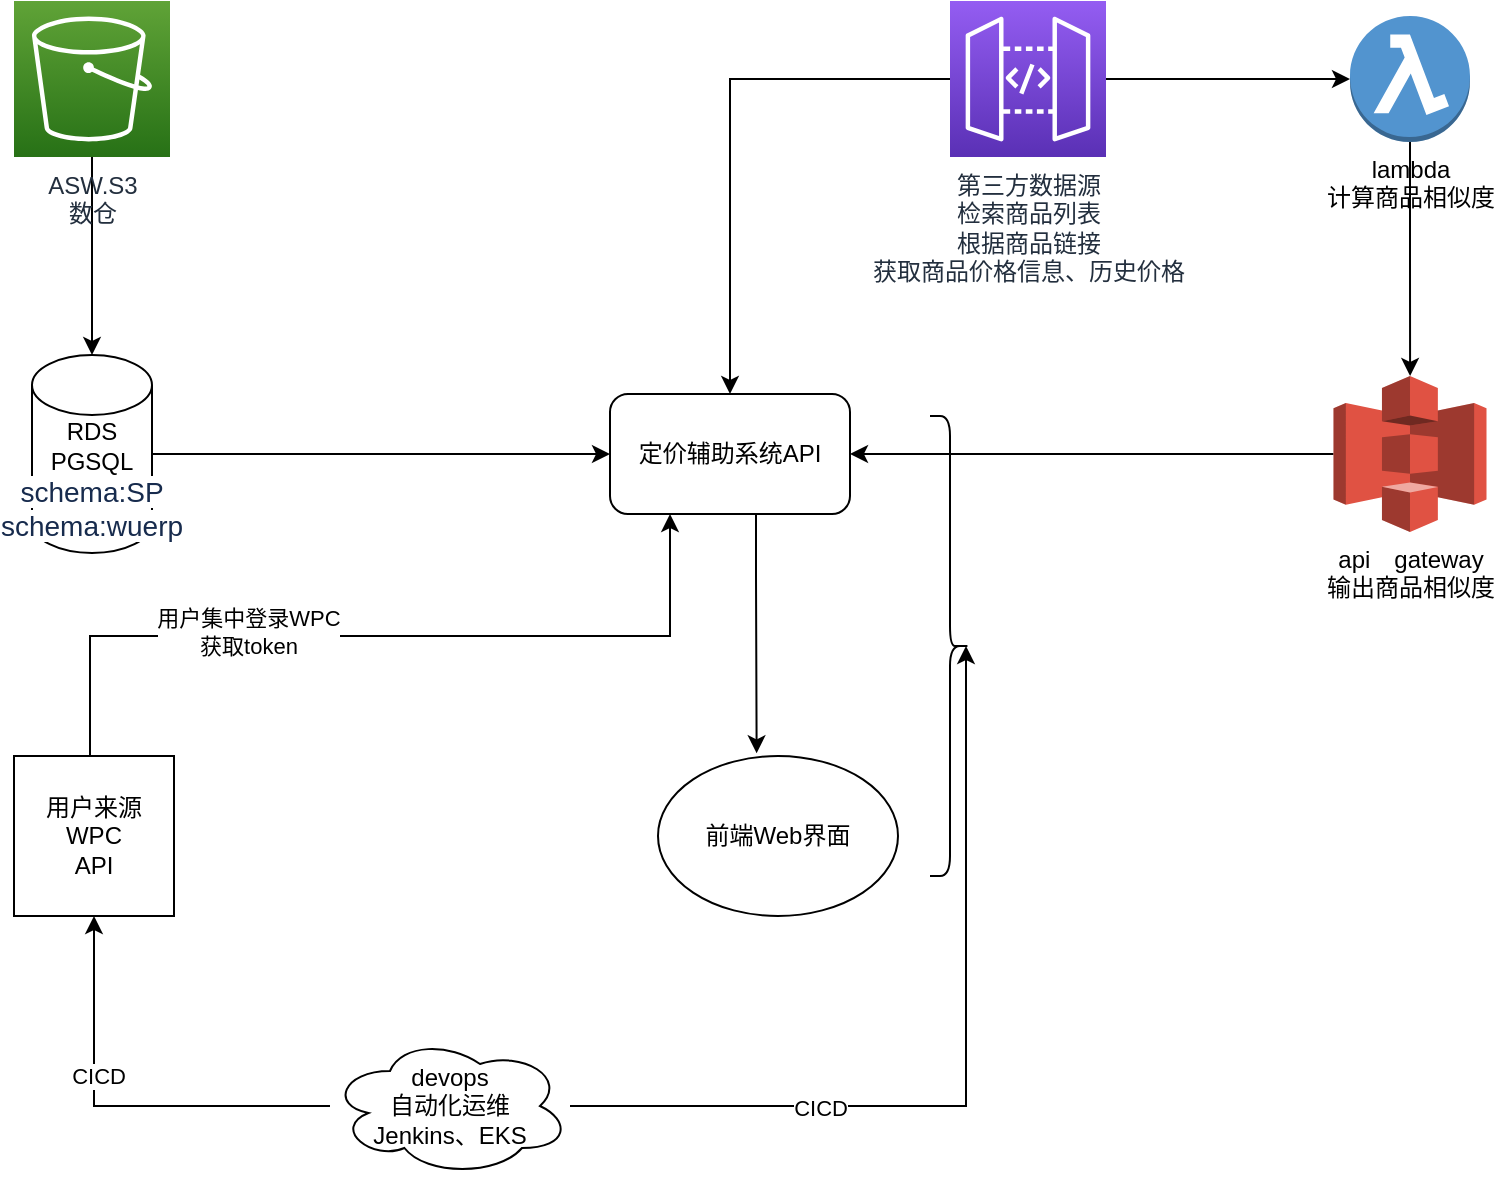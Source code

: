 <mxfile version="14.5.1" type="github">
  <diagram id="cYfa8lgzgTLfVm2sliMU" name="第 1 页">
    <mxGraphModel dx="1022" dy="437" grid="1" gridSize="10" guides="1" tooltips="1" connect="1" arrows="1" fold="1" page="1" pageScale="1" pageWidth="827" pageHeight="1169" math="0" shadow="0">
      <root>
        <mxCell id="0" />
        <mxCell id="1" parent="0" />
        <mxCell id="G8hUHB8uOq_SmMZOWIxZ-6" style="edgeStyle=orthogonalEdgeStyle;rounded=0;orthogonalLoop=1;jettySize=auto;html=1;" parent="1" source="G8hUHB8uOq_SmMZOWIxZ-1" target="G8hUHB8uOq_SmMZOWIxZ-3" edge="1">
          <mxGeometry relative="1" as="geometry">
            <Array as="points">
              <mxPoint x="70" y="340" />
              <mxPoint x="360" y="340" />
            </Array>
          </mxGeometry>
        </mxCell>
        <mxCell id="G8hUHB8uOq_SmMZOWIxZ-7" value="用户集中登录WPC&lt;br&gt;获取token" style="edgeLabel;html=1;align=center;verticalAlign=middle;resizable=0;points=[];" parent="G8hUHB8uOq_SmMZOWIxZ-6" vertex="1" connectable="0">
          <mxGeometry x="-0.326" y="2" relative="1" as="geometry">
            <mxPoint as="offset" />
          </mxGeometry>
        </mxCell>
        <mxCell id="G8hUHB8uOq_SmMZOWIxZ-1" value="用户来源&lt;br&gt;WPC&lt;br&gt;API" style="whiteSpace=wrap;html=1;aspect=fixed;" parent="1" vertex="1">
          <mxGeometry x="32" y="400" width="80" height="80" as="geometry" />
        </mxCell>
        <mxCell id="p6i0D4iLJgfQIYey-O3B-26" style="edgeStyle=orthogonalEdgeStyle;rounded=0;orthogonalLoop=1;jettySize=auto;html=1;entryX=0.411;entryY=-0.017;entryDx=0;entryDy=0;entryPerimeter=0;" edge="1" parent="1" source="G8hUHB8uOq_SmMZOWIxZ-3" target="G8hUHB8uOq_SmMZOWIxZ-4">
          <mxGeometry relative="1" as="geometry">
            <Array as="points">
              <mxPoint x="403" y="310" />
              <mxPoint x="403" y="310" />
            </Array>
          </mxGeometry>
        </mxCell>
        <mxCell id="G8hUHB8uOq_SmMZOWIxZ-3" value="定价辅助系统API" style="rounded=1;whiteSpace=wrap;html=1;" parent="1" vertex="1">
          <mxGeometry x="330" y="219" width="120" height="60" as="geometry" />
        </mxCell>
        <mxCell id="G8hUHB8uOq_SmMZOWIxZ-4" value="前端Web界面" style="ellipse;whiteSpace=wrap;html=1;" parent="1" vertex="1">
          <mxGeometry x="354" y="400" width="120" height="80" as="geometry" />
        </mxCell>
        <mxCell id="p6i0D4iLJgfQIYey-O3B-11" style="edgeStyle=orthogonalEdgeStyle;rounded=0;orthogonalLoop=1;jettySize=auto;html=1;entryX=0;entryY=0.5;entryDx=0;entryDy=0;" edge="1" parent="1" source="G8hUHB8uOq_SmMZOWIxZ-5" target="G8hUHB8uOq_SmMZOWIxZ-3">
          <mxGeometry relative="1" as="geometry" />
        </mxCell>
        <mxCell id="G8hUHB8uOq_SmMZOWIxZ-5" value="RDS&lt;br&gt;PGSQL&lt;br&gt;&lt;span style=&quot;color: rgb(23 , 43 , 77) ; font-size: 14px ; text-align: left ; background-color: rgb(255 , 255 , 255)&quot;&gt;schema:SP&lt;br&gt;schema:wuerp&lt;br&gt;&lt;/span&gt;" style="shape=cylinder3;whiteSpace=wrap;html=1;boundedLbl=1;backgroundOutline=1;size=15;" parent="1" vertex="1">
          <mxGeometry x="41" y="199.5" width="60" height="99" as="geometry" />
        </mxCell>
        <mxCell id="p6i0D4iLJgfQIYey-O3B-18" style="edgeStyle=orthogonalEdgeStyle;rounded=0;orthogonalLoop=1;jettySize=auto;html=1;entryX=0.5;entryY=1;entryDx=0;entryDy=0;" edge="1" parent="1" source="G8hUHB8uOq_SmMZOWIxZ-23" target="G8hUHB8uOq_SmMZOWIxZ-1">
          <mxGeometry relative="1" as="geometry" />
        </mxCell>
        <mxCell id="p6i0D4iLJgfQIYey-O3B-22" value="CICD" style="edgeLabel;html=1;align=center;verticalAlign=middle;resizable=0;points=[];" vertex="1" connectable="0" parent="p6i0D4iLJgfQIYey-O3B-18">
          <mxGeometry x="0.247" y="-2" relative="1" as="geometry">
            <mxPoint as="offset" />
          </mxGeometry>
        </mxCell>
        <mxCell id="p6i0D4iLJgfQIYey-O3B-38" style="edgeStyle=orthogonalEdgeStyle;rounded=0;orthogonalLoop=1;jettySize=auto;html=1;entryX=0.1;entryY=0.5;entryDx=0;entryDy=0;entryPerimeter=0;" edge="1" parent="1" source="G8hUHB8uOq_SmMZOWIxZ-23" target="p6i0D4iLJgfQIYey-O3B-37">
          <mxGeometry relative="1" as="geometry" />
        </mxCell>
        <mxCell id="p6i0D4iLJgfQIYey-O3B-39" value="CICD" style="edgeLabel;html=1;align=center;verticalAlign=middle;resizable=0;points=[];" vertex="1" connectable="0" parent="p6i0D4iLJgfQIYey-O3B-38">
          <mxGeometry x="-0.415" y="-1" relative="1" as="geometry">
            <mxPoint as="offset" />
          </mxGeometry>
        </mxCell>
        <mxCell id="G8hUHB8uOq_SmMZOWIxZ-23" value="devops&lt;br&gt;自动化运维&lt;br&gt;Jenkins、EKS" style="ellipse;shape=cloud;whiteSpace=wrap;html=1;" parent="1" vertex="1">
          <mxGeometry x="190" y="540" width="120" height="70" as="geometry" />
        </mxCell>
        <mxCell id="p6i0D4iLJgfQIYey-O3B-17" style="edgeStyle=orthogonalEdgeStyle;rounded=0;orthogonalLoop=1;jettySize=auto;html=1;entryX=0.5;entryY=0;entryDx=0;entryDy=0;entryPerimeter=0;" edge="1" parent="1" source="p6i0D4iLJgfQIYey-O3B-2" target="G8hUHB8uOq_SmMZOWIxZ-5">
          <mxGeometry relative="1" as="geometry" />
        </mxCell>
        <mxCell id="p6i0D4iLJgfQIYey-O3B-2" value="ASW.S3&lt;br&gt;数仓" style="points=[[0,0,0],[0.25,0,0],[0.5,0,0],[0.75,0,0],[1,0,0],[0,1,0],[0.25,1,0],[0.5,1,0],[0.75,1,0],[1,1,0],[0,0.25,0],[0,0.5,0],[0,0.75,0],[1,0.25,0],[1,0.5,0],[1,0.75,0]];outlineConnect=0;fontColor=#232F3E;gradientColor=#60A337;gradientDirection=north;fillColor=#277116;strokeColor=#ffffff;dashed=0;verticalLabelPosition=bottom;verticalAlign=top;align=center;html=1;fontSize=12;fontStyle=0;aspect=fixed;shape=mxgraph.aws4.resourceIcon;resIcon=mxgraph.aws4.s3;" vertex="1" parent="1">
          <mxGeometry x="32" y="22.5" width="78" height="78" as="geometry" />
        </mxCell>
        <mxCell id="p6i0D4iLJgfQIYey-O3B-41" style="edgeStyle=orthogonalEdgeStyle;rounded=0;orthogonalLoop=1;jettySize=auto;html=1;entryX=1;entryY=0.5;entryDx=0;entryDy=0;" edge="1" parent="1" source="p6i0D4iLJgfQIYey-O3B-4" target="G8hUHB8uOq_SmMZOWIxZ-3">
          <mxGeometry relative="1" as="geometry" />
        </mxCell>
        <mxCell id="p6i0D4iLJgfQIYey-O3B-4" value="api　gateway&lt;br&gt;输出商品相似度" style="outlineConnect=0;dashed=0;verticalLabelPosition=bottom;verticalAlign=top;align=center;html=1;shape=mxgraph.aws3.s3;fillColor=#E05243;gradientColor=none;" vertex="1" parent="1">
          <mxGeometry x="691.75" y="210" width="76.5" height="78" as="geometry" />
        </mxCell>
        <mxCell id="p6i0D4iLJgfQIYey-O3B-6" style="edgeStyle=orthogonalEdgeStyle;rounded=0;orthogonalLoop=1;jettySize=auto;html=1;" edge="1" parent="1" source="p6i0D4iLJgfQIYey-O3B-5" target="p6i0D4iLJgfQIYey-O3B-4">
          <mxGeometry relative="1" as="geometry" />
        </mxCell>
        <mxCell id="p6i0D4iLJgfQIYey-O3B-5" value="lambda&lt;br&gt;计算商品相似度&lt;br&gt;" style="outlineConnect=0;dashed=0;verticalLabelPosition=bottom;verticalAlign=top;align=center;html=1;shape=mxgraph.aws3.lambda_function;fillColor=#5294CF;gradientColor=none;" vertex="1" parent="1">
          <mxGeometry x="700" y="30" width="60" height="63" as="geometry" />
        </mxCell>
        <mxCell id="p6i0D4iLJgfQIYey-O3B-15" style="edgeStyle=orthogonalEdgeStyle;rounded=0;orthogonalLoop=1;jettySize=auto;html=1;" edge="1" parent="1" source="p6i0D4iLJgfQIYey-O3B-14" target="p6i0D4iLJgfQIYey-O3B-5">
          <mxGeometry relative="1" as="geometry" />
        </mxCell>
        <mxCell id="p6i0D4iLJgfQIYey-O3B-16" style="edgeStyle=orthogonalEdgeStyle;rounded=0;orthogonalLoop=1;jettySize=auto;html=1;entryX=0.5;entryY=0;entryDx=0;entryDy=0;" edge="1" parent="1" source="p6i0D4iLJgfQIYey-O3B-14" target="G8hUHB8uOq_SmMZOWIxZ-3">
          <mxGeometry relative="1" as="geometry" />
        </mxCell>
        <mxCell id="p6i0D4iLJgfQIYey-O3B-14" value="第三方数据源&lt;br&gt;检索商品列表&lt;br&gt;根据商品链接&lt;br&gt;获取商品价格信息、历史价格" style="points=[[0,0,0],[0.25,0,0],[0.5,0,0],[0.75,0,0],[1,0,0],[0,1,0],[0.25,1,0],[0.5,1,0],[0.75,1,0],[1,1,0],[0,0.25,0],[0,0.5,0],[0,0.75,0],[1,0.25,0],[1,0.5,0],[1,0.75,0]];outlineConnect=0;fontColor=#232F3E;gradientColor=#945DF2;gradientDirection=north;fillColor=#5A30B5;strokeColor=#ffffff;dashed=0;verticalLabelPosition=bottom;verticalAlign=top;align=center;html=1;fontSize=12;fontStyle=0;aspect=fixed;shape=mxgraph.aws4.resourceIcon;resIcon=mxgraph.aws4.api_gateway;" vertex="1" parent="1">
          <mxGeometry x="500" y="22.5" width="78" height="78" as="geometry" />
        </mxCell>
        <mxCell id="p6i0D4iLJgfQIYey-O3B-37" value="" style="shape=curlyBracket;whiteSpace=wrap;html=1;rounded=1;rotation=-180;" vertex="1" parent="1">
          <mxGeometry x="490" y="230" width="20" height="230" as="geometry" />
        </mxCell>
      </root>
    </mxGraphModel>
  </diagram>
</mxfile>

